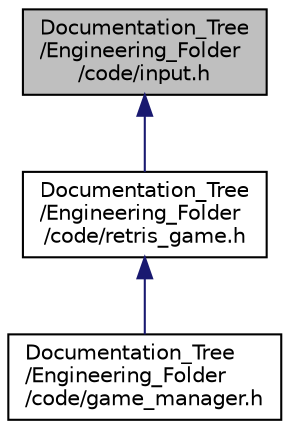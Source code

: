 digraph "Documentation_Tree/Engineering_Folder/code/input.h"
{
 // LATEX_PDF_SIZE
  edge [fontname="Helvetica",fontsize="10",labelfontname="Helvetica",labelfontsize="10"];
  node [fontname="Helvetica",fontsize="10",shape=record];
  Node1 [label="Documentation_Tree\l/Engineering_Folder\l/code/input.h",height=0.2,width=0.4,color="black", fillcolor="grey75", style="filled", fontcolor="black",tooltip=" "];
  Node1 -> Node2 [dir="back",color="midnightblue",fontsize="10",style="solid",fontname="Helvetica"];
  Node2 [label="Documentation_Tree\l/Engineering_Folder\l/code/retris_game.h",height=0.2,width=0.4,color="black", fillcolor="white", style="filled",URL="$retris__game_8h.html",tooltip=" "];
  Node2 -> Node3 [dir="back",color="midnightblue",fontsize="10",style="solid",fontname="Helvetica"];
  Node3 [label="Documentation_Tree\l/Engineering_Folder\l/code/game_manager.h",height=0.2,width=0.4,color="black", fillcolor="white", style="filled",URL="$game__manager_8h.html",tooltip=" "];
}
